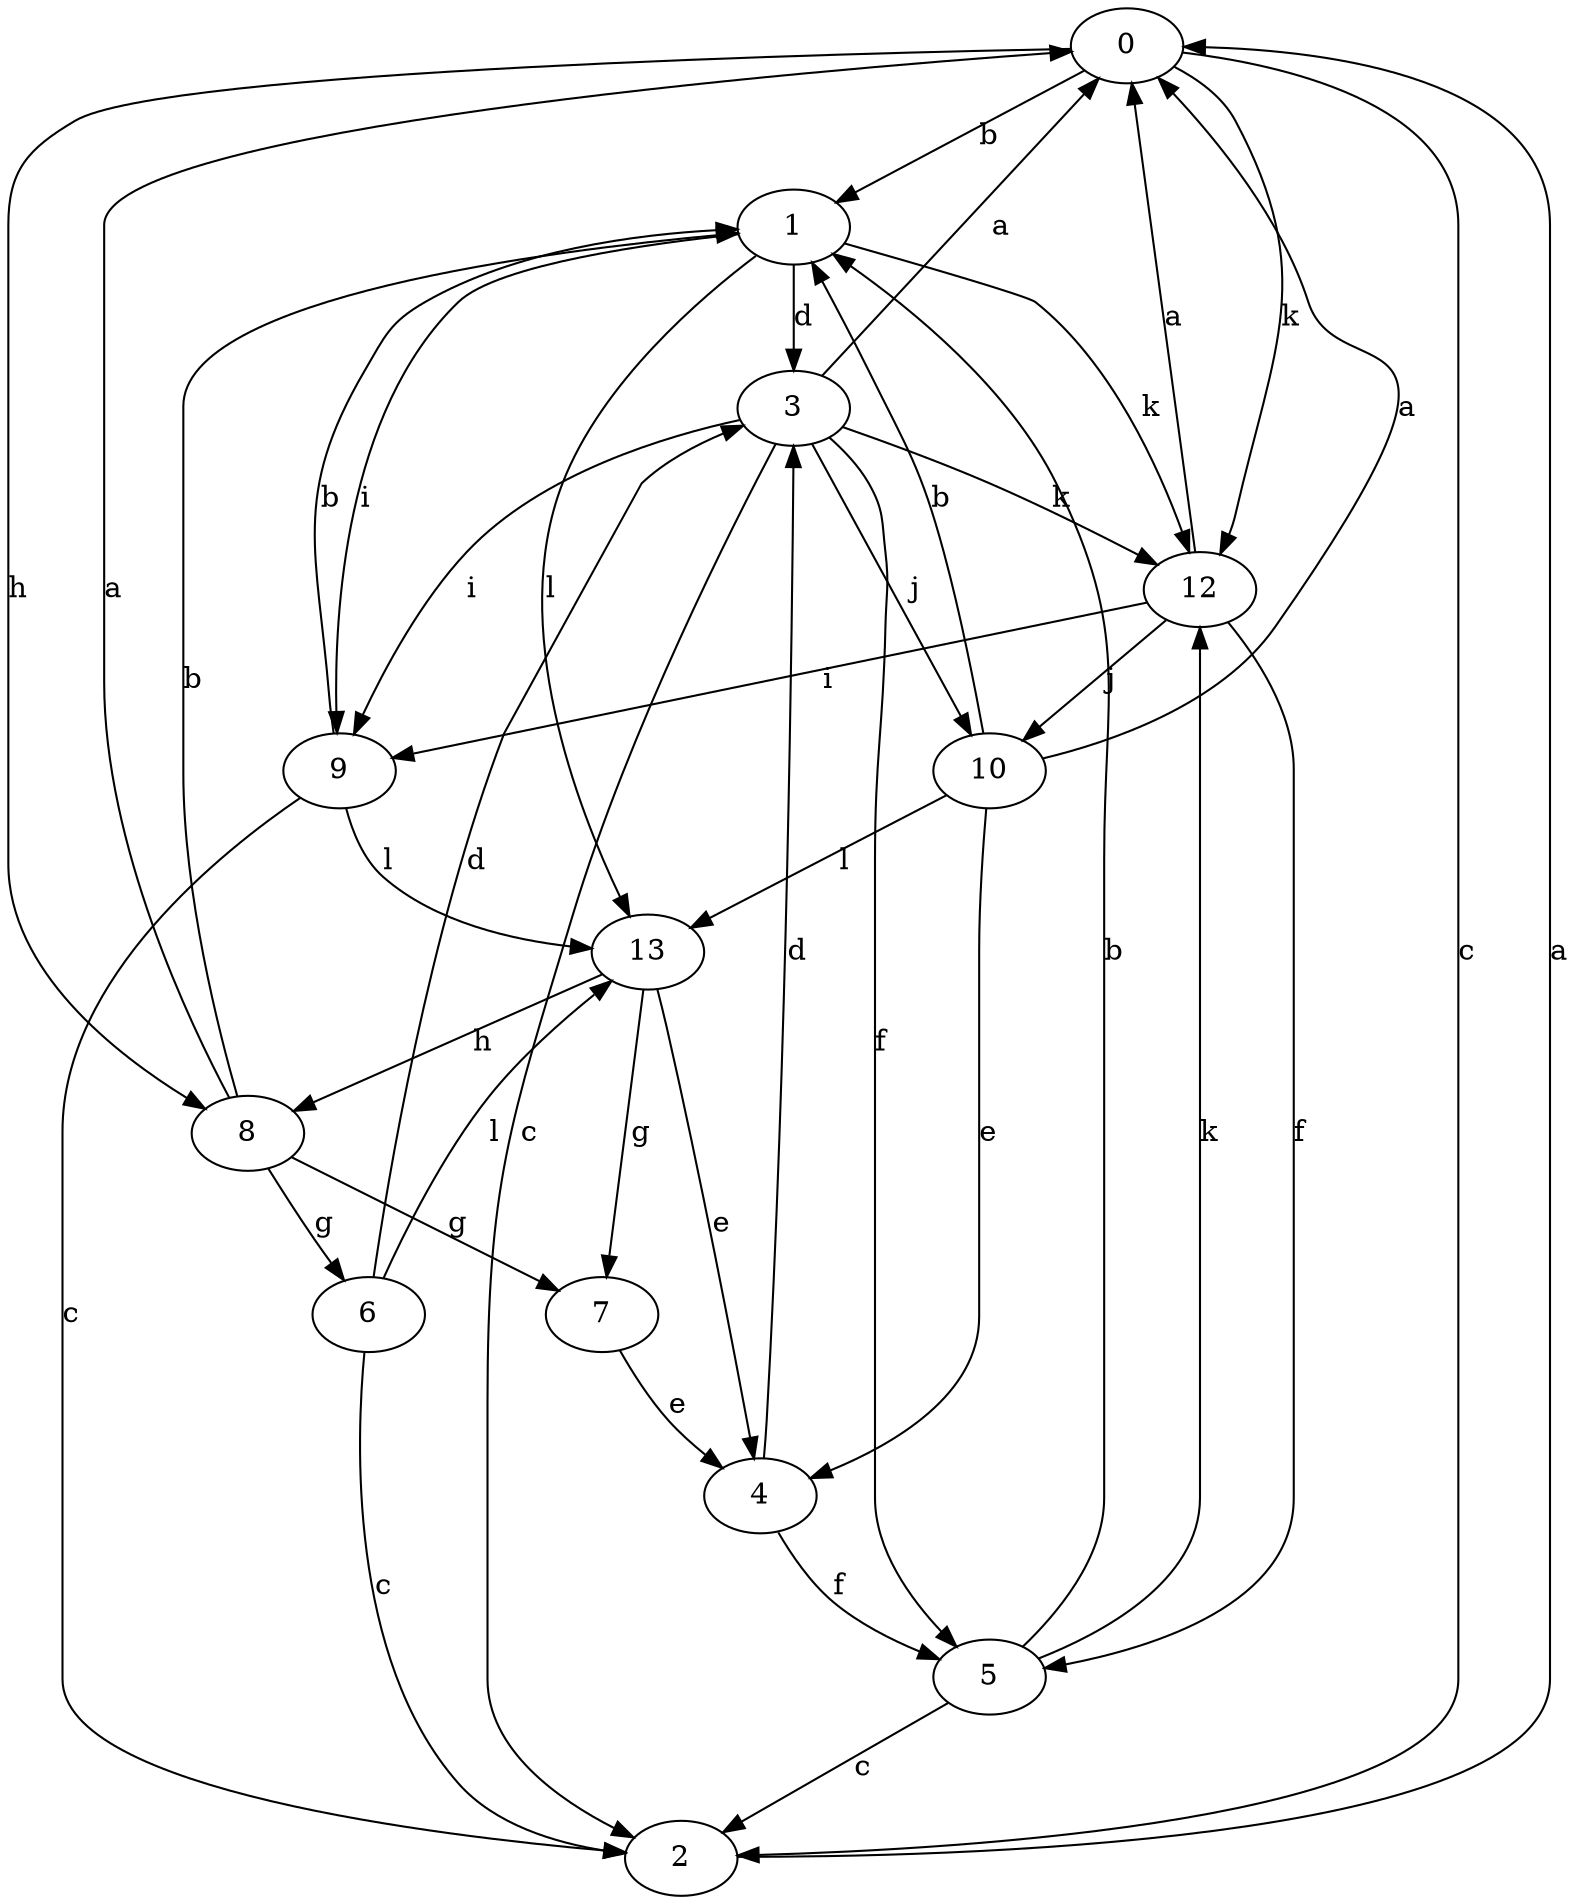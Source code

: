 strict digraph  {
0;
1;
2;
3;
4;
5;
6;
7;
8;
9;
10;
12;
13;
0 -> 1  [label=b];
0 -> 2  [label=c];
0 -> 8  [label=h];
0 -> 12  [label=k];
1 -> 3  [label=d];
1 -> 9  [label=i];
1 -> 12  [label=k];
1 -> 13  [label=l];
2 -> 0  [label=a];
3 -> 0  [label=a];
3 -> 2  [label=c];
3 -> 5  [label=f];
3 -> 9  [label=i];
3 -> 10  [label=j];
3 -> 12  [label=k];
4 -> 3  [label=d];
4 -> 5  [label=f];
5 -> 1  [label=b];
5 -> 2  [label=c];
5 -> 12  [label=k];
6 -> 2  [label=c];
6 -> 3  [label=d];
6 -> 13  [label=l];
7 -> 4  [label=e];
8 -> 0  [label=a];
8 -> 1  [label=b];
8 -> 6  [label=g];
8 -> 7  [label=g];
9 -> 1  [label=b];
9 -> 2  [label=c];
9 -> 13  [label=l];
10 -> 0  [label=a];
10 -> 1  [label=b];
10 -> 4  [label=e];
10 -> 13  [label=l];
12 -> 0  [label=a];
12 -> 5  [label=f];
12 -> 9  [label=i];
12 -> 10  [label=j];
13 -> 4  [label=e];
13 -> 7  [label=g];
13 -> 8  [label=h];
}
